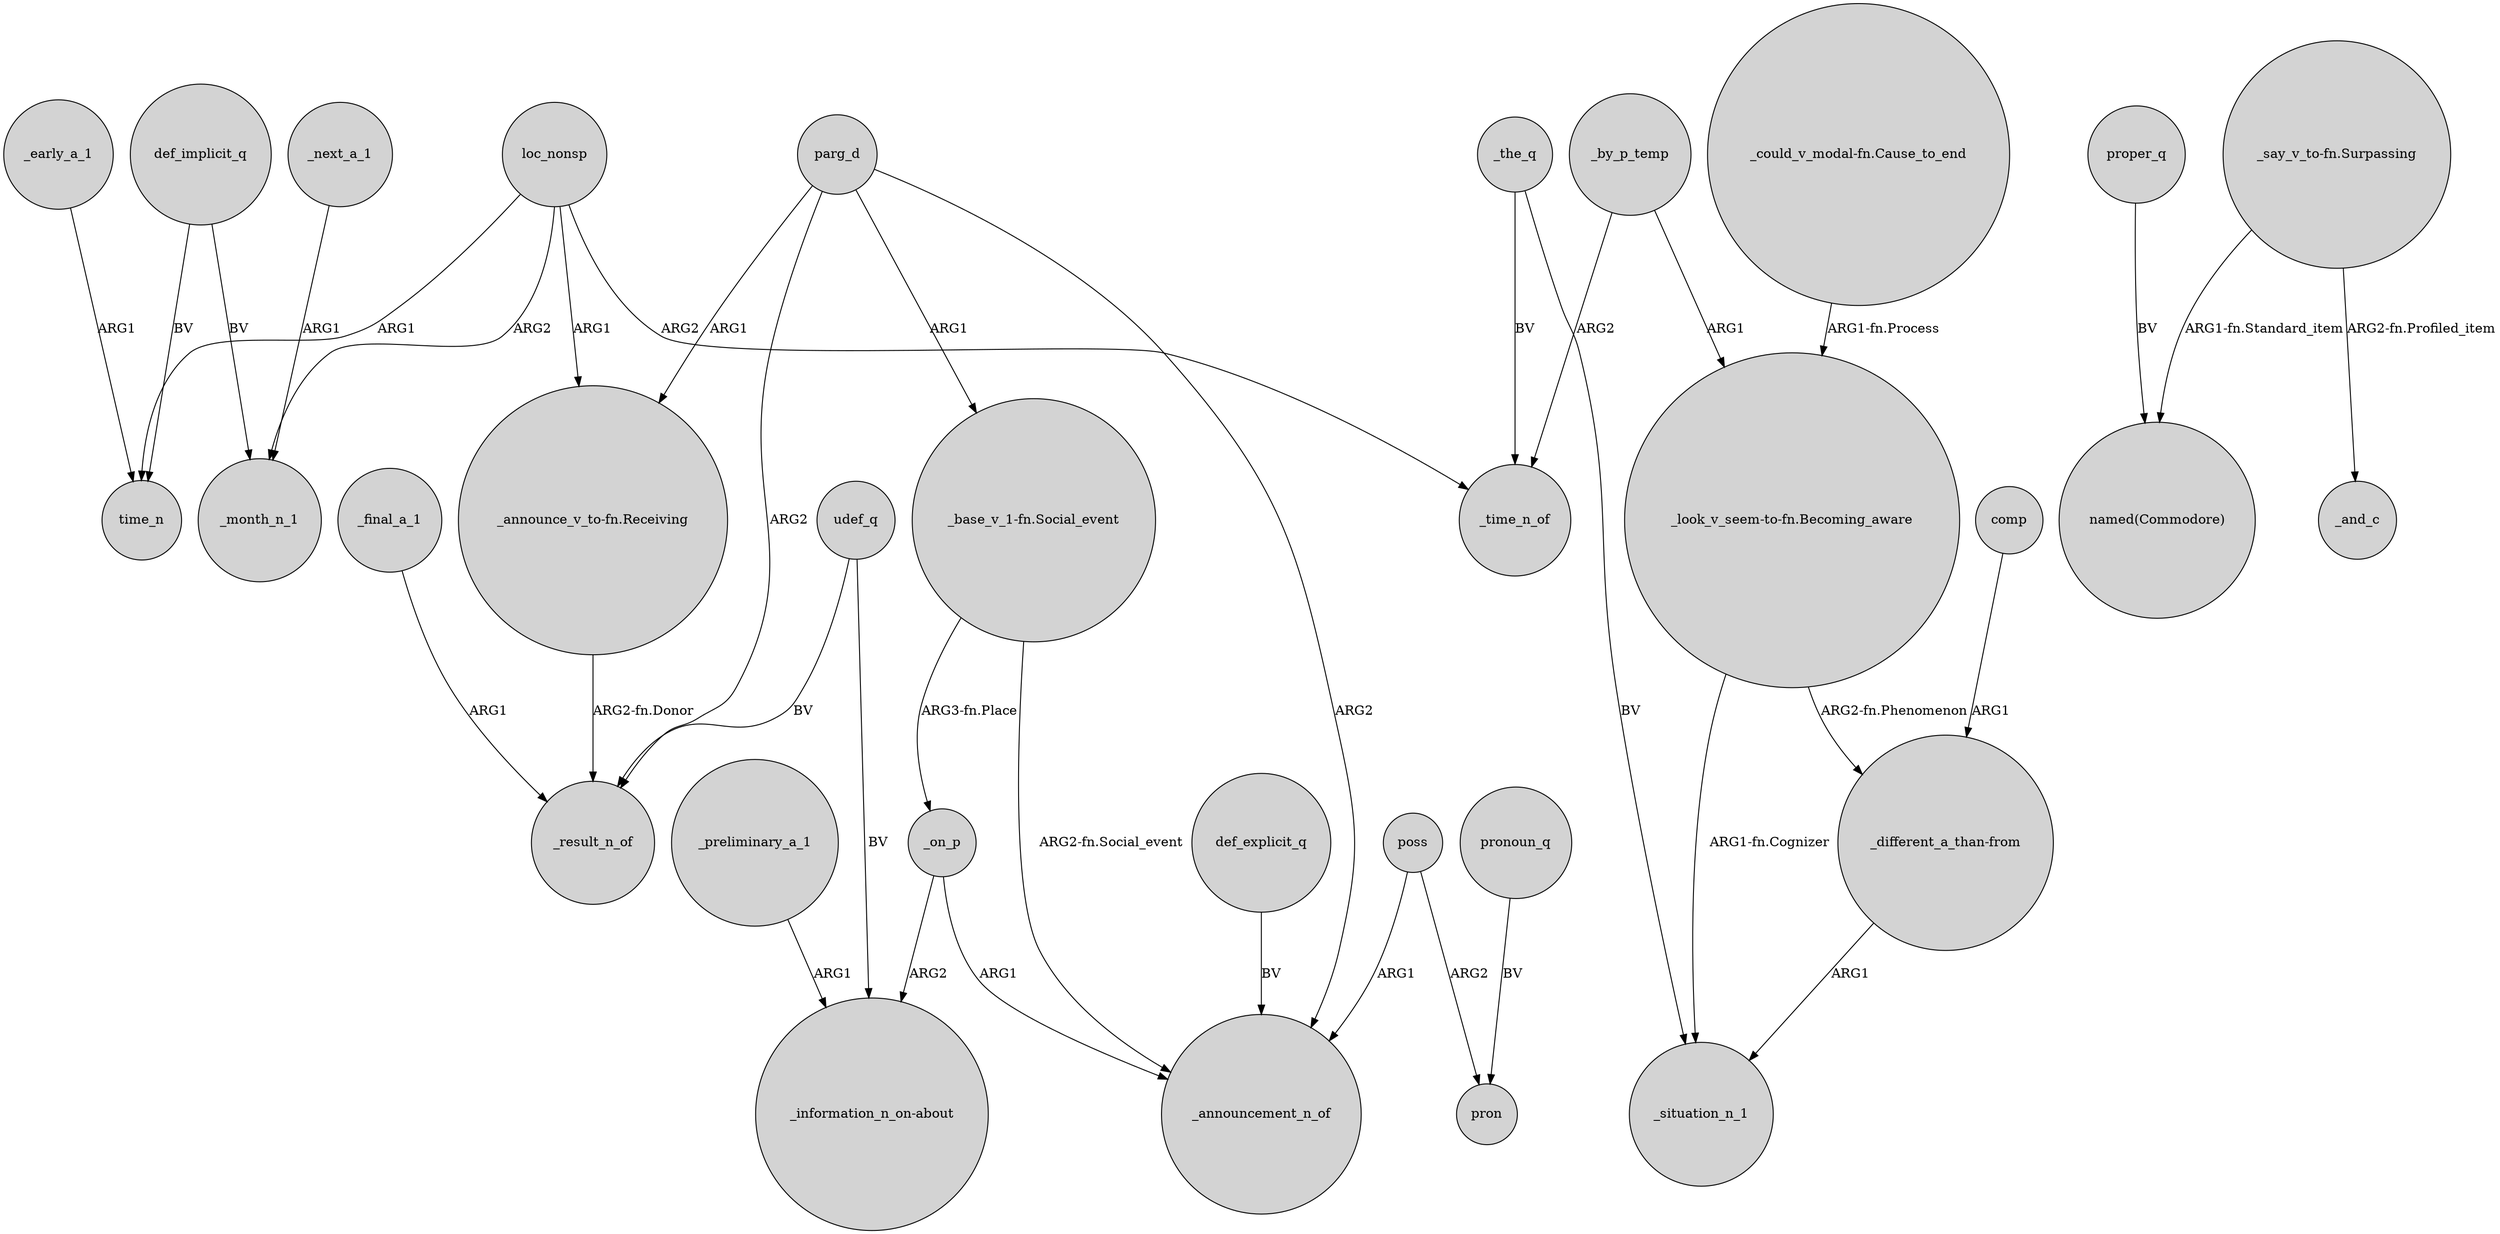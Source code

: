 digraph {
	node [shape=circle style=filled]
	_early_a_1 -> time_n [label=ARG1]
	"_base_v_1-fn.Social_event" -> _on_p [label="ARG3-fn.Place"]
	def_implicit_q -> _month_n_1 [label=BV]
	"_look_v_seem-to-fn.Becoming_aware" -> _situation_n_1 [label="ARG1-fn.Cognizer"]
	loc_nonsp -> "_announce_v_to-fn.Receiving" [label=ARG1]
	parg_d -> _result_n_of [label=ARG2]
	udef_q -> "_information_n_on-about" [label=BV]
	_by_p_temp -> "_look_v_seem-to-fn.Becoming_aware" [label=ARG1]
	parg_d -> _announcement_n_of [label=ARG2]
	poss -> _announcement_n_of [label=ARG1]
	"_look_v_seem-to-fn.Becoming_aware" -> "_different_a_than-from" [label="ARG2-fn.Phenomenon"]
	_next_a_1 -> _month_n_1 [label=ARG1]
	_on_p -> _announcement_n_of [label=ARG1]
	"_announce_v_to-fn.Receiving" -> _result_n_of [label="ARG2-fn.Donor"]
	_by_p_temp -> _time_n_of [label=ARG2]
	proper_q -> "named(Commodore)" [label=BV]
	pronoun_q -> pron [label=BV]
	loc_nonsp -> _month_n_1 [label=ARG2]
	poss -> pron [label=ARG2]
	_the_q -> _situation_n_1 [label=BV]
	_the_q -> _time_n_of [label=BV]
	"_different_a_than-from" -> _situation_n_1 [label=ARG1]
	_preliminary_a_1 -> "_information_n_on-about" [label=ARG1]
	"_base_v_1-fn.Social_event" -> _announcement_n_of [label="ARG2-fn.Social_event"]
	_final_a_1 -> _result_n_of [label=ARG1]
	"_say_v_to-fn.Surpassing" -> _and_c [label="ARG2-fn.Profiled_item"]
	loc_nonsp -> time_n [label=ARG1]
	comp -> "_different_a_than-from" [label=ARG1]
	parg_d -> "_base_v_1-fn.Social_event" [label=ARG1]
	"_say_v_to-fn.Surpassing" -> "named(Commodore)" [label="ARG1-fn.Standard_item"]
	loc_nonsp -> _time_n_of [label=ARG2]
	"_could_v_modal-fn.Cause_to_end" -> "_look_v_seem-to-fn.Becoming_aware" [label="ARG1-fn.Process"]
	parg_d -> "_announce_v_to-fn.Receiving" [label=ARG1]
	_on_p -> "_information_n_on-about" [label=ARG2]
	udef_q -> _result_n_of [label=BV]
	def_explicit_q -> _announcement_n_of [label=BV]
	def_implicit_q -> time_n [label=BV]
}
